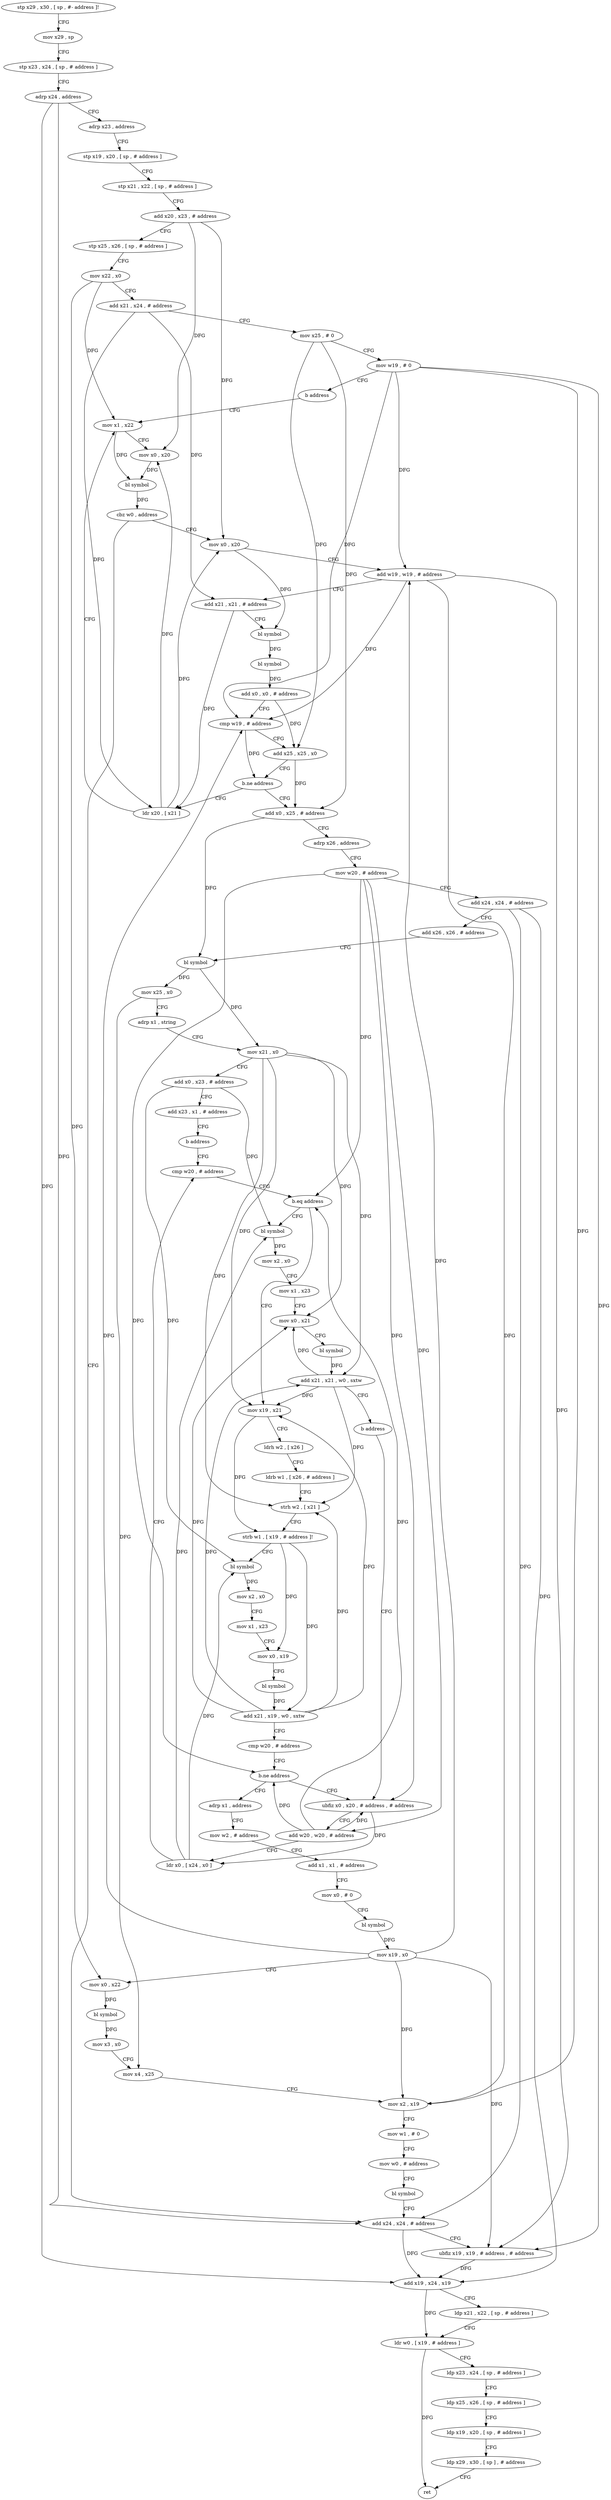 digraph "func" {
"4268784" [label = "stp x29 , x30 , [ sp , #- address ]!" ]
"4268788" [label = "mov x29 , sp" ]
"4268792" [label = "stp x23 , x24 , [ sp , # address ]" ]
"4268796" [label = "adrp x24 , address" ]
"4268800" [label = "adrp x23 , address" ]
"4268804" [label = "stp x19 , x20 , [ sp , # address ]" ]
"4268808" [label = "stp x21 , x22 , [ sp , # address ]" ]
"4268812" [label = "add x20 , x23 , # address" ]
"4268816" [label = "stp x25 , x26 , [ sp , # address ]" ]
"4268820" [label = "mov x22 , x0" ]
"4268824" [label = "add x21 , x24 , # address" ]
"4268828" [label = "mov x25 , # 0" ]
"4268832" [label = "mov w19 , # 0" ]
"4268836" [label = "b address" ]
"4268844" [label = "mov x1 , x22" ]
"4268848" [label = "mov x0 , x20" ]
"4268852" [label = "bl symbol" ]
"4268856" [label = "cbz w0 , address" ]
"4269072" [label = "add x24 , x24 , # address" ]
"4268860" [label = "mov x0 , x20" ]
"4269076" [label = "ubfiz x19 , x19 , # address , # address" ]
"4269080" [label = "add x19 , x24 , x19" ]
"4269084" [label = "ldp x21 , x22 , [ sp , # address ]" ]
"4269088" [label = "ldr w0 , [ x19 , # address ]" ]
"4269092" [label = "ldp x23 , x24 , [ sp , # address ]" ]
"4269096" [label = "ldp x25 , x26 , [ sp , # address ]" ]
"4269100" [label = "ldp x19 , x20 , [ sp , # address ]" ]
"4269104" [label = "ldp x29 , x30 , [ sp ] , # address" ]
"4269108" [label = "ret" ]
"4268864" [label = "add w19 , w19 , # address" ]
"4268868" [label = "add x21 , x21 , # address" ]
"4268872" [label = "bl symbol" ]
"4268876" [label = "bl symbol" ]
"4268880" [label = "add x0 , x0 , # address" ]
"4268884" [label = "cmp w19 , # address" ]
"4268888" [label = "add x25 , x25 , x0" ]
"4268892" [label = "b.ne address" ]
"4268840" [label = "ldr x20 , [ x21 ]" ]
"4268896" [label = "add x0 , x25 , # address" ]
"4268900" [label = "adrp x26 , address" ]
"4268904" [label = "mov w20 , # address" ]
"4268908" [label = "add x24 , x24 , # address" ]
"4268912" [label = "add x26 , x26 , # address" ]
"4268916" [label = "bl symbol" ]
"4268920" [label = "mov x25 , x0" ]
"4268924" [label = "adrp x1 , string" ]
"4268928" [label = "mov x21 , x0" ]
"4268932" [label = "add x0 , x23 , # address" ]
"4268936" [label = "add x23 , x1 , # address" ]
"4268940" [label = "b address" ]
"4268956" [label = "cmp w20 , # address" ]
"4268960" [label = "b.eq address" ]
"4269112" [label = "bl symbol" ]
"4268964" [label = "mov x19 , x21" ]
"4269116" [label = "mov x2 , x0" ]
"4269120" [label = "mov x1 , x23" ]
"4269124" [label = "mov x0 , x21" ]
"4269128" [label = "bl symbol" ]
"4269132" [label = "add x21 , x21 , w0 , sxtw" ]
"4269136" [label = "b address" ]
"4268944" [label = "ubfiz x0 , x20 , # address , # address" ]
"4268968" [label = "ldrh w2 , [ x26 ]" ]
"4268972" [label = "ldrb w1 , [ x26 , # address ]" ]
"4268976" [label = "strh w2 , [ x21 ]" ]
"4268980" [label = "strb w1 , [ x19 , # address ]!" ]
"4268984" [label = "bl symbol" ]
"4268988" [label = "mov x2 , x0" ]
"4268992" [label = "mov x1 , x23" ]
"4268996" [label = "mov x0 , x19" ]
"4269000" [label = "bl symbol" ]
"4269004" [label = "add x21 , x19 , w0 , sxtw" ]
"4269008" [label = "cmp w20 , # address" ]
"4269012" [label = "b.ne address" ]
"4269016" [label = "adrp x1 , address" ]
"4268948" [label = "add w20 , w20 , # address" ]
"4268952" [label = "ldr x0 , [ x24 , x0 ]" ]
"4269020" [label = "mov w2 , # address" ]
"4269024" [label = "add x1 , x1 , # address" ]
"4269028" [label = "mov x0 , # 0" ]
"4269032" [label = "bl symbol" ]
"4269036" [label = "mov x19 , x0" ]
"4269040" [label = "mov x0 , x22" ]
"4269044" [label = "bl symbol" ]
"4269048" [label = "mov x3 , x0" ]
"4269052" [label = "mov x4 , x25" ]
"4269056" [label = "mov x2 , x19" ]
"4269060" [label = "mov w1 , # 0" ]
"4269064" [label = "mov w0 , # address" ]
"4269068" [label = "bl symbol" ]
"4268784" -> "4268788" [ label = "CFG" ]
"4268788" -> "4268792" [ label = "CFG" ]
"4268792" -> "4268796" [ label = "CFG" ]
"4268796" -> "4268800" [ label = "CFG" ]
"4268796" -> "4269072" [ label = "DFG" ]
"4268796" -> "4269080" [ label = "DFG" ]
"4268800" -> "4268804" [ label = "CFG" ]
"4268804" -> "4268808" [ label = "CFG" ]
"4268808" -> "4268812" [ label = "CFG" ]
"4268812" -> "4268816" [ label = "CFG" ]
"4268812" -> "4268848" [ label = "DFG" ]
"4268812" -> "4268860" [ label = "DFG" ]
"4268816" -> "4268820" [ label = "CFG" ]
"4268820" -> "4268824" [ label = "CFG" ]
"4268820" -> "4268844" [ label = "DFG" ]
"4268820" -> "4269040" [ label = "DFG" ]
"4268824" -> "4268828" [ label = "CFG" ]
"4268824" -> "4268868" [ label = "DFG" ]
"4268824" -> "4268840" [ label = "DFG" ]
"4268828" -> "4268832" [ label = "CFG" ]
"4268828" -> "4268888" [ label = "DFG" ]
"4268828" -> "4268896" [ label = "DFG" ]
"4268832" -> "4268836" [ label = "CFG" ]
"4268832" -> "4269076" [ label = "DFG" ]
"4268832" -> "4268864" [ label = "DFG" ]
"4268832" -> "4268884" [ label = "DFG" ]
"4268832" -> "4269056" [ label = "DFG" ]
"4268836" -> "4268844" [ label = "CFG" ]
"4268844" -> "4268848" [ label = "CFG" ]
"4268844" -> "4268852" [ label = "DFG" ]
"4268848" -> "4268852" [ label = "DFG" ]
"4268852" -> "4268856" [ label = "DFG" ]
"4268856" -> "4269072" [ label = "CFG" ]
"4268856" -> "4268860" [ label = "CFG" ]
"4269072" -> "4269076" [ label = "CFG" ]
"4269072" -> "4269080" [ label = "DFG" ]
"4268860" -> "4268864" [ label = "CFG" ]
"4268860" -> "4268872" [ label = "DFG" ]
"4269076" -> "4269080" [ label = "DFG" ]
"4269080" -> "4269084" [ label = "CFG" ]
"4269080" -> "4269088" [ label = "DFG" ]
"4269084" -> "4269088" [ label = "CFG" ]
"4269088" -> "4269092" [ label = "CFG" ]
"4269088" -> "4269108" [ label = "DFG" ]
"4269092" -> "4269096" [ label = "CFG" ]
"4269096" -> "4269100" [ label = "CFG" ]
"4269100" -> "4269104" [ label = "CFG" ]
"4269104" -> "4269108" [ label = "CFG" ]
"4268864" -> "4268868" [ label = "CFG" ]
"4268864" -> "4269076" [ label = "DFG" ]
"4268864" -> "4268884" [ label = "DFG" ]
"4268864" -> "4269056" [ label = "DFG" ]
"4268868" -> "4268872" [ label = "CFG" ]
"4268868" -> "4268840" [ label = "DFG" ]
"4268872" -> "4268876" [ label = "DFG" ]
"4268876" -> "4268880" [ label = "DFG" ]
"4268880" -> "4268884" [ label = "CFG" ]
"4268880" -> "4268888" [ label = "DFG" ]
"4268884" -> "4268888" [ label = "CFG" ]
"4268884" -> "4268892" [ label = "DFG" ]
"4268888" -> "4268892" [ label = "CFG" ]
"4268888" -> "4268896" [ label = "DFG" ]
"4268892" -> "4268840" [ label = "CFG" ]
"4268892" -> "4268896" [ label = "CFG" ]
"4268840" -> "4268844" [ label = "CFG" ]
"4268840" -> "4268848" [ label = "DFG" ]
"4268840" -> "4268860" [ label = "DFG" ]
"4268896" -> "4268900" [ label = "CFG" ]
"4268896" -> "4268916" [ label = "DFG" ]
"4268900" -> "4268904" [ label = "CFG" ]
"4268904" -> "4268908" [ label = "CFG" ]
"4268904" -> "4268960" [ label = "DFG" ]
"4268904" -> "4269012" [ label = "DFG" ]
"4268904" -> "4268944" [ label = "DFG" ]
"4268904" -> "4268948" [ label = "DFG" ]
"4268908" -> "4268912" [ label = "CFG" ]
"4268908" -> "4269072" [ label = "DFG" ]
"4268908" -> "4269080" [ label = "DFG" ]
"4268912" -> "4268916" [ label = "CFG" ]
"4268916" -> "4268920" [ label = "DFG" ]
"4268916" -> "4268928" [ label = "DFG" ]
"4268920" -> "4268924" [ label = "CFG" ]
"4268920" -> "4269052" [ label = "DFG" ]
"4268924" -> "4268928" [ label = "CFG" ]
"4268928" -> "4268932" [ label = "CFG" ]
"4268928" -> "4269124" [ label = "DFG" ]
"4268928" -> "4269132" [ label = "DFG" ]
"4268928" -> "4268964" [ label = "DFG" ]
"4268928" -> "4268976" [ label = "DFG" ]
"4268932" -> "4268936" [ label = "CFG" ]
"4268932" -> "4269112" [ label = "DFG" ]
"4268932" -> "4268984" [ label = "DFG" ]
"4268936" -> "4268940" [ label = "CFG" ]
"4268940" -> "4268956" [ label = "CFG" ]
"4268956" -> "4268960" [ label = "CFG" ]
"4268960" -> "4269112" [ label = "CFG" ]
"4268960" -> "4268964" [ label = "CFG" ]
"4269112" -> "4269116" [ label = "DFG" ]
"4268964" -> "4268968" [ label = "CFG" ]
"4268964" -> "4268980" [ label = "DFG" ]
"4269116" -> "4269120" [ label = "CFG" ]
"4269120" -> "4269124" [ label = "CFG" ]
"4269124" -> "4269128" [ label = "CFG" ]
"4269128" -> "4269132" [ label = "DFG" ]
"4269132" -> "4269136" [ label = "CFG" ]
"4269132" -> "4269124" [ label = "DFG" ]
"4269132" -> "4268964" [ label = "DFG" ]
"4269132" -> "4268976" [ label = "DFG" ]
"4269136" -> "4268944" [ label = "CFG" ]
"4268944" -> "4268948" [ label = "CFG" ]
"4268944" -> "4268952" [ label = "DFG" ]
"4268968" -> "4268972" [ label = "CFG" ]
"4268972" -> "4268976" [ label = "CFG" ]
"4268976" -> "4268980" [ label = "CFG" ]
"4268980" -> "4268984" [ label = "CFG" ]
"4268980" -> "4268996" [ label = "DFG" ]
"4268980" -> "4269004" [ label = "DFG" ]
"4268984" -> "4268988" [ label = "DFG" ]
"4268988" -> "4268992" [ label = "CFG" ]
"4268992" -> "4268996" [ label = "CFG" ]
"4268996" -> "4269000" [ label = "CFG" ]
"4269000" -> "4269004" [ label = "DFG" ]
"4269004" -> "4269008" [ label = "CFG" ]
"4269004" -> "4269124" [ label = "DFG" ]
"4269004" -> "4268964" [ label = "DFG" ]
"4269004" -> "4268976" [ label = "DFG" ]
"4269004" -> "4269132" [ label = "DFG" ]
"4269008" -> "4269012" [ label = "CFG" ]
"4269012" -> "4268944" [ label = "CFG" ]
"4269012" -> "4269016" [ label = "CFG" ]
"4269016" -> "4269020" [ label = "CFG" ]
"4268948" -> "4268952" [ label = "CFG" ]
"4268948" -> "4268960" [ label = "DFG" ]
"4268948" -> "4269012" [ label = "DFG" ]
"4268948" -> "4268944" [ label = "DFG" ]
"4268952" -> "4268956" [ label = "CFG" ]
"4268952" -> "4269112" [ label = "DFG" ]
"4268952" -> "4268984" [ label = "DFG" ]
"4269020" -> "4269024" [ label = "CFG" ]
"4269024" -> "4269028" [ label = "CFG" ]
"4269028" -> "4269032" [ label = "CFG" ]
"4269032" -> "4269036" [ label = "DFG" ]
"4269036" -> "4269040" [ label = "CFG" ]
"4269036" -> "4269076" [ label = "DFG" ]
"4269036" -> "4268864" [ label = "DFG" ]
"4269036" -> "4268884" [ label = "DFG" ]
"4269036" -> "4269056" [ label = "DFG" ]
"4269040" -> "4269044" [ label = "DFG" ]
"4269044" -> "4269048" [ label = "DFG" ]
"4269048" -> "4269052" [ label = "CFG" ]
"4269052" -> "4269056" [ label = "CFG" ]
"4269056" -> "4269060" [ label = "CFG" ]
"4269060" -> "4269064" [ label = "CFG" ]
"4269064" -> "4269068" [ label = "CFG" ]
"4269068" -> "4269072" [ label = "CFG" ]
}
